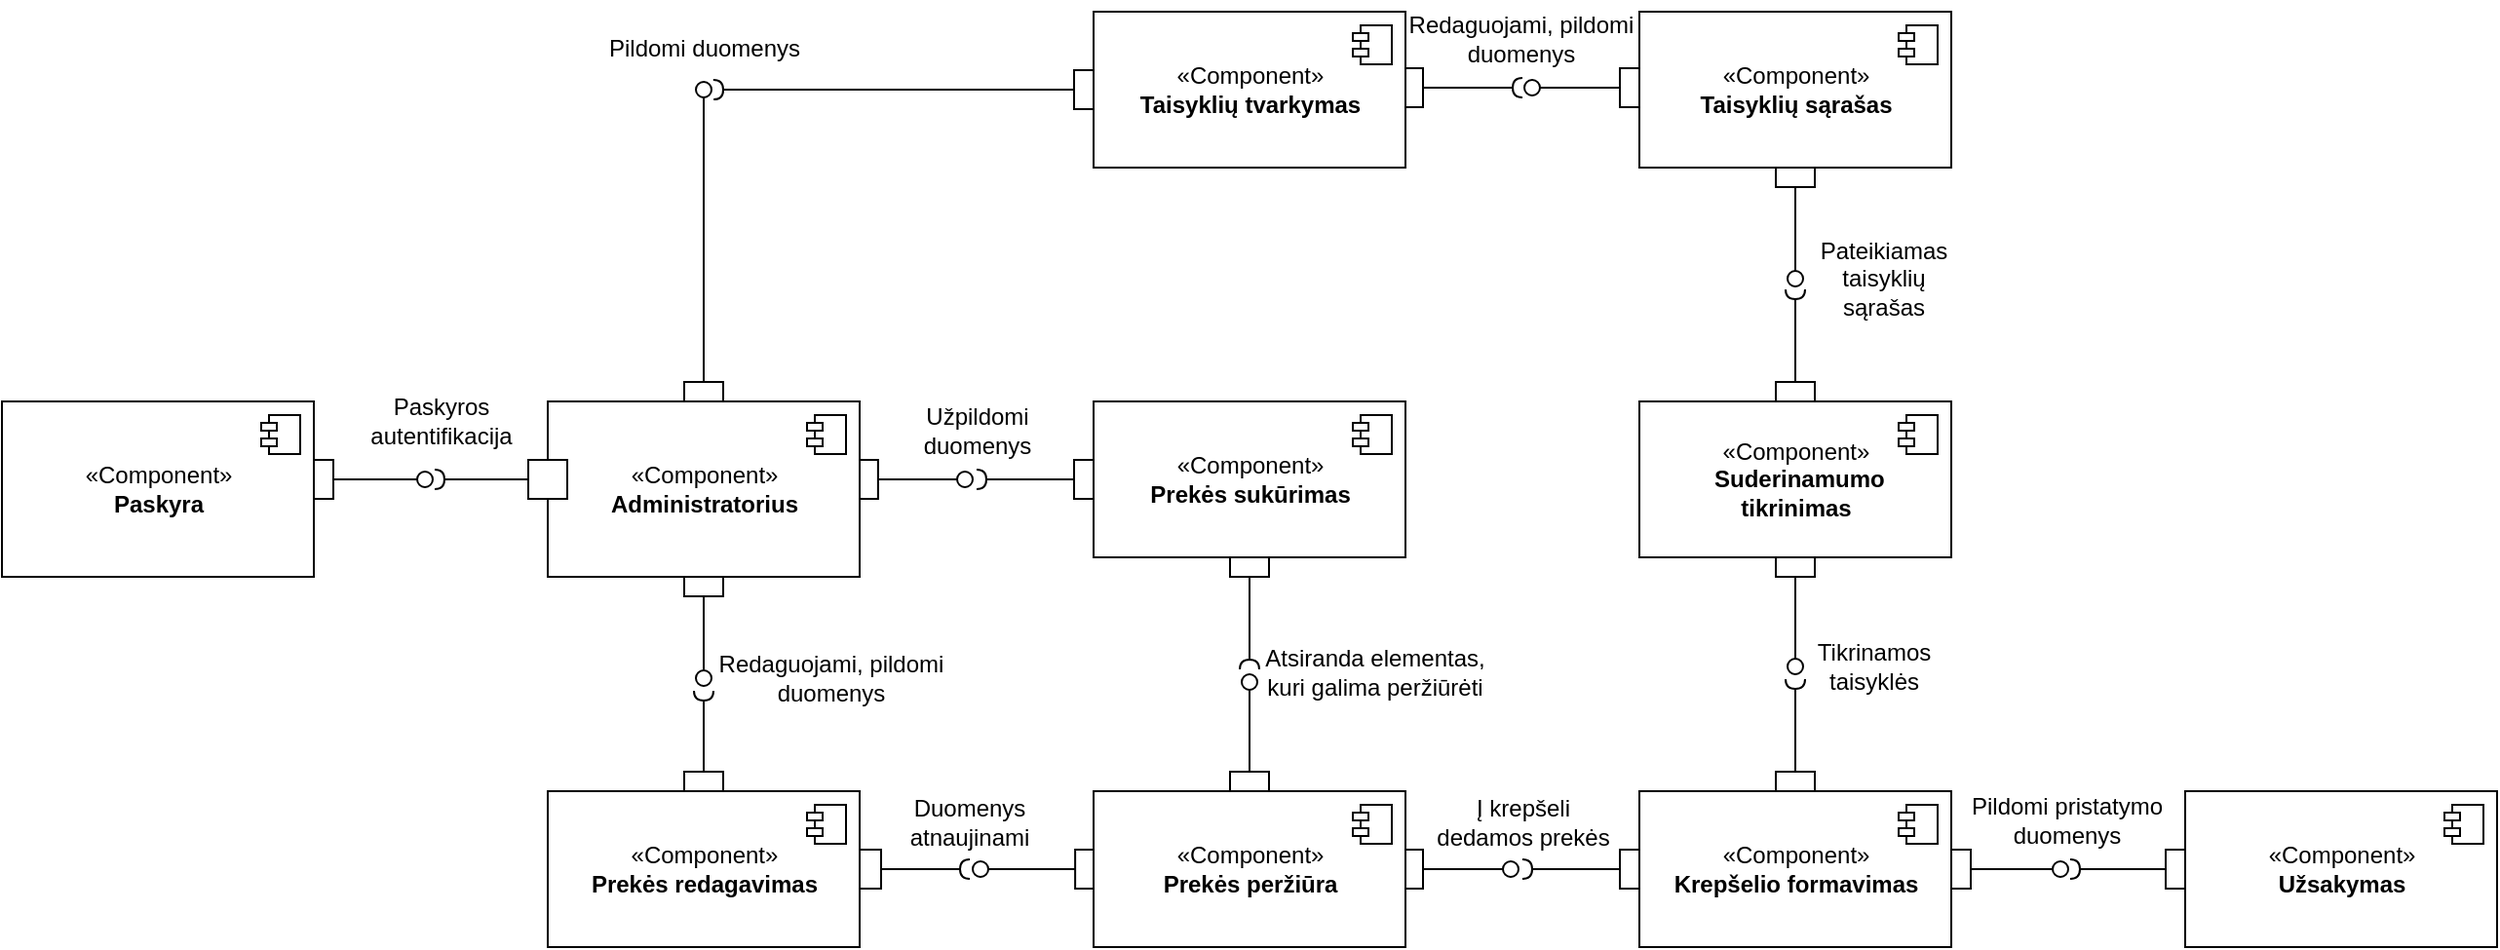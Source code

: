 <mxfile>
    <diagram id="wqwWpXEHJyhSglY_Wc5V" name="Page-1">
        <mxGraphModel dx="1243" dy="1406" grid="1" gridSize="10" guides="1" tooltips="1" connect="1" arrows="1" fold="1" page="1" pageScale="1" pageWidth="850" pageHeight="1100" math="0" shadow="0">
            <root>
                <mxCell id="0"/>
                <mxCell id="1" parent="0"/>
                <mxCell id="166" value="" style="html=1;rounded=0;strokeWidth=1;" vertex="1" parent="1">
                    <mxGeometry x="-170" y="-530" width="20" height="20" as="geometry"/>
                </mxCell>
                <mxCell id="147" value="" style="html=1;rounded=0;strokeWidth=1;" vertex="1" parent="1">
                    <mxGeometry x="590" y="-690" width="20" height="20" as="geometry"/>
                </mxCell>
                <mxCell id="150" value="" style="html=1;rounded=0;strokeWidth=1;" vertex="1" parent="1">
                    <mxGeometry x="590" y="-570" width="20" height="20" as="geometry"/>
                </mxCell>
                <mxCell id="143" value="" style="html=1;rounded=0;strokeWidth=1;" vertex="1" parent="1">
                    <mxGeometry x="389" y="-731" width="20" height="20" as="geometry"/>
                </mxCell>
                <mxCell id="140" value="" style="html=1;rounded=0;strokeWidth=1;" vertex="1" parent="1">
                    <mxGeometry x="510" y="-731" width="21" height="20" as="geometry"/>
                </mxCell>
                <mxCell id="141" value="" style="endArrow=none;html=1;rounded=0;align=center;verticalAlign=top;endFill=0;labelBackgroundColor=none;endSize=2;strokeWidth=1;" edge="1" source="140" target="142" parent="1">
                    <mxGeometry relative="1" as="geometry"/>
                </mxCell>
                <mxCell id="142" value="" style="ellipse;html=1;fontSize=11;align=center;fillColor=none;points=[];aspect=fixed;resizable=0;verticalAlign=bottom;labelPosition=center;verticalLabelPosition=top;flipH=1;strokeWidth=1;" vertex="1" parent="1">
                    <mxGeometry x="461" y="-725" width="8" height="8" as="geometry"/>
                </mxCell>
                <mxCell id="134" value="" style="html=1;rounded=0;strokeWidth=1;" vertex="1" parent="1">
                    <mxGeometry x="230" y="-730" width="30" height="20" as="geometry"/>
                </mxCell>
                <mxCell id="130" value="" style="html=1;rounded=0;strokeWidth=1;" vertex="1" parent="1">
                    <mxGeometry x="30" y="-570" width="20" height="25" as="geometry"/>
                </mxCell>
                <mxCell id="123" value="" style="html=1;rounded=0;strokeWidth=1;" vertex="1" parent="1">
                    <mxGeometry x="590" y="-370" width="20" height="20" as="geometry"/>
                </mxCell>
                <mxCell id="120" value="" style="html=1;rounded=0;strokeWidth=1;" vertex="1" parent="1">
                    <mxGeometry x="590" y="-490" width="20" height="20" as="geometry"/>
                </mxCell>
                <mxCell id="115" value="" style="html=1;rounded=0;strokeWidth=1;" vertex="1" parent="1">
                    <mxGeometry x="790" y="-330" width="20" height="20" as="geometry"/>
                </mxCell>
                <mxCell id="112" value="" style="html=1;rounded=0;strokeWidth=1;" vertex="1" parent="1">
                    <mxGeometry x="670" y="-330" width="20" height="20" as="geometry"/>
                </mxCell>
                <mxCell id="107" value="" style="html=1;rounded=0;strokeWidth=1;" vertex="1" parent="1">
                    <mxGeometry x="510" y="-330" width="20" height="20" as="geometry"/>
                </mxCell>
                <mxCell id="77" value="" style="html=1;rounded=0;strokeWidth=1;" vertex="1" parent="1">
                    <mxGeometry x="310" y="-370" width="20" height="20" as="geometry"/>
                </mxCell>
                <mxCell id="102" value="" style="html=1;rounded=0;strokeWidth=1;" vertex="1" parent="1">
                    <mxGeometry x="111" y="-330" width="20" height="20" as="geometry"/>
                </mxCell>
                <mxCell id="93" value="" style="html=1;rounded=0;strokeWidth=1;" vertex="1" parent="1">
                    <mxGeometry x="230.56" y="-330" width="19.44" height="20" as="geometry"/>
                </mxCell>
                <mxCell id="96" value="" style="html=1;rounded=0;strokeWidth=1;" vertex="1" parent="1">
                    <mxGeometry x="30" y="-480" width="20" height="20" as="geometry"/>
                </mxCell>
                <mxCell id="99" value="" style="html=1;rounded=0;strokeWidth=1;" vertex="1" parent="1">
                    <mxGeometry x="30" y="-370" width="20" height="20" as="geometry"/>
                </mxCell>
                <mxCell id="88" value="" style="html=1;rounded=0;strokeWidth=1;" vertex="1" parent="1">
                    <mxGeometry x="230" y="-530" width="20" height="20" as="geometry"/>
                </mxCell>
                <mxCell id="85" value="" style="html=1;rounded=0;strokeWidth=1;" vertex="1" parent="1">
                    <mxGeometry x="109.44" y="-530" width="20" height="20" as="geometry"/>
                </mxCell>
                <mxCell id="80" value="" style="html=1;rounded=0;strokeWidth=1;" vertex="1" parent="1">
                    <mxGeometry x="310" y="-490" width="20" height="20" as="geometry"/>
                </mxCell>
                <mxCell id="68" value="" style="html=1;rounded=0;strokeWidth=1;" vertex="1" parent="1">
                    <mxGeometry x="389" y="-330" width="20" height="20" as="geometry"/>
                </mxCell>
                <mxCell id="69" value="" style="endArrow=none;html=1;rounded=0;align=center;verticalAlign=top;endFill=0;labelBackgroundColor=none;endSize=2;strokeWidth=1;" edge="1" source="68" target="70" parent="1">
                    <mxGeometry relative="1" as="geometry"/>
                </mxCell>
                <mxCell id="70" value="" style="ellipse;html=1;fontSize=11;align=center;fillColor=none;points=[];aspect=fixed;resizable=0;verticalAlign=bottom;labelPosition=center;verticalLabelPosition=top;flipH=1;strokeWidth=1;" vertex="1" parent="1">
                    <mxGeometry x="450" y="-324" width="8" height="8" as="geometry"/>
                </mxCell>
                <mxCell id="71" value="«Component»&lt;br&gt;&lt;b&gt;Prekės peržiūra&lt;/b&gt;" style="html=1;dropTarget=0;rounded=0;" vertex="1" parent="1">
                    <mxGeometry x="240" y="-360" width="160" height="80" as="geometry"/>
                </mxCell>
                <mxCell id="72" value="" style="shape=module;jettyWidth=8;jettyHeight=4;rounded=0;" vertex="1" parent="71">
                    <mxGeometry x="1" width="20" height="20" relative="1" as="geometry">
                        <mxPoint x="-27" y="7" as="offset"/>
                    </mxGeometry>
                </mxCell>
                <mxCell id="75" value="«Component»&lt;br&gt;&lt;b&gt;Prekės sukūrimas&lt;/b&gt;" style="html=1;dropTarget=0;strokeWidth=1;" vertex="1" parent="1">
                    <mxGeometry x="240" y="-560" width="160" height="80" as="geometry"/>
                </mxCell>
                <mxCell id="76" value="" style="shape=module;jettyWidth=8;jettyHeight=4;strokeWidth=1;" vertex="1" parent="75">
                    <mxGeometry x="1" width="20" height="20" relative="1" as="geometry">
                        <mxPoint x="-27" y="7" as="offset"/>
                    </mxGeometry>
                </mxCell>
                <mxCell id="78" value="" style="endArrow=none;html=1;rounded=0;align=center;verticalAlign=top;endFill=0;labelBackgroundColor=none;endSize=2;strokeWidth=1;" edge="1" source="77" target="79" parent="1">
                    <mxGeometry relative="1" as="geometry"/>
                </mxCell>
                <mxCell id="79" value="" style="ellipse;html=1;fontSize=11;align=center;fillColor=none;points=[];aspect=fixed;resizable=0;verticalAlign=bottom;labelPosition=center;verticalLabelPosition=top;flipH=1;strokeWidth=1;" vertex="1" parent="1">
                    <mxGeometry x="316" y="-420" width="8" height="8" as="geometry"/>
                </mxCell>
                <mxCell id="81" value="" style="endArrow=none;html=1;rounded=0;align=center;verticalAlign=top;endFill=0;labelBackgroundColor=none;endSize=2;strokeWidth=1;" edge="1" source="80" target="82" parent="1">
                    <mxGeometry relative="1" as="geometry"/>
                </mxCell>
                <mxCell id="82" value="" style="shape=requiredInterface;html=1;fontSize=11;align=center;fillColor=none;points=[];aspect=fixed;resizable=0;verticalAlign=bottom;labelPosition=center;verticalLabelPosition=top;flipH=1;strokeWidth=1;rotation=90;" vertex="1" parent="1">
                    <mxGeometry x="317.5" y="-430" width="5" height="10" as="geometry"/>
                </mxCell>
                <mxCell id="83" value="«Component»&lt;br&gt;&lt;b&gt;Administratorius&lt;/b&gt;" style="html=1;dropTarget=0;strokeWidth=1;" vertex="1" parent="1">
                    <mxGeometry x="-40" y="-560" width="160" height="90" as="geometry"/>
                </mxCell>
                <mxCell id="84" value="" style="shape=module;jettyWidth=8;jettyHeight=4;strokeWidth=1;" vertex="1" parent="83">
                    <mxGeometry x="1" width="20" height="20" relative="1" as="geometry">
                        <mxPoint x="-27" y="7" as="offset"/>
                    </mxGeometry>
                </mxCell>
                <mxCell id="86" value="" style="endArrow=none;html=1;rounded=0;align=center;verticalAlign=top;endFill=0;labelBackgroundColor=none;endSize=2;strokeWidth=1;exitX=1;exitY=0.5;exitDx=0;exitDy=0;" edge="1" source="85" target="87" parent="1">
                    <mxGeometry relative="1" as="geometry">
                        <mxPoint x="230" y="-520" as="sourcePoint"/>
                    </mxGeometry>
                </mxCell>
                <mxCell id="87" value="" style="ellipse;html=1;fontSize=11;align=center;fillColor=none;points=[];aspect=fixed;resizable=0;verticalAlign=bottom;labelPosition=center;verticalLabelPosition=top;flipH=1;strokeWidth=1;" vertex="1" parent="1">
                    <mxGeometry x="170" y="-524" width="8" height="8" as="geometry"/>
                </mxCell>
                <mxCell id="89" value="" style="endArrow=none;html=1;rounded=0;align=center;verticalAlign=top;endFill=0;labelBackgroundColor=none;endSize=2;strokeWidth=1;" edge="1" target="90" parent="1">
                    <mxGeometry relative="1" as="geometry">
                        <mxPoint x="230" y="-520" as="sourcePoint"/>
                    </mxGeometry>
                </mxCell>
                <mxCell id="90" value="" style="shape=requiredInterface;html=1;fontSize=11;align=center;fillColor=none;points=[];aspect=fixed;resizable=0;verticalAlign=bottom;labelPosition=center;verticalLabelPosition=top;flipH=1;strokeWidth=1;rotation=-180;" vertex="1" parent="1">
                    <mxGeometry x="180" y="-525" width="5" height="10" as="geometry"/>
                </mxCell>
                <mxCell id="91" value="«Component»&lt;br&gt;&lt;b&gt;Prekės redagavimas&lt;/b&gt;" style="html=1;dropTarget=0;rounded=0;" vertex="1" parent="1">
                    <mxGeometry x="-40" y="-360" width="160" height="80" as="geometry"/>
                </mxCell>
                <mxCell id="92" value="" style="shape=module;jettyWidth=8;jettyHeight=4;rounded=0;" vertex="1" parent="91">
                    <mxGeometry x="1" width="20" height="20" relative="1" as="geometry">
                        <mxPoint x="-27" y="7" as="offset"/>
                    </mxGeometry>
                </mxCell>
                <mxCell id="94" value="" style="endArrow=none;html=1;rounded=0;align=center;verticalAlign=top;endFill=0;labelBackgroundColor=none;endSize=2;strokeWidth=1;" edge="1" source="93" target="95" parent="1">
                    <mxGeometry relative="1" as="geometry"/>
                </mxCell>
                <mxCell id="95" value="" style="ellipse;html=1;fontSize=11;align=center;fillColor=none;points=[];aspect=fixed;resizable=0;verticalAlign=bottom;labelPosition=center;verticalLabelPosition=top;flipH=1;strokeWidth=1;" vertex="1" parent="1">
                    <mxGeometry x="178" y="-324" width="8" height="8" as="geometry"/>
                </mxCell>
                <mxCell id="97" value="" style="endArrow=none;html=1;rounded=0;align=center;verticalAlign=top;endFill=0;labelBackgroundColor=none;endSize=2;strokeWidth=1;" edge="1" source="96" target="98" parent="1">
                    <mxGeometry relative="1" as="geometry"/>
                </mxCell>
                <mxCell id="98" value="" style="ellipse;html=1;fontSize=11;align=center;fillColor=none;points=[];aspect=fixed;resizable=0;verticalAlign=bottom;labelPosition=center;verticalLabelPosition=top;flipH=1;strokeWidth=1;" vertex="1" parent="1">
                    <mxGeometry x="36" y="-422" width="8" height="8" as="geometry"/>
                </mxCell>
                <mxCell id="100" value="" style="endArrow=none;html=1;rounded=0;align=center;verticalAlign=top;endFill=0;labelBackgroundColor=none;endSize=2;strokeWidth=1;" edge="1" source="99" target="101" parent="1">
                    <mxGeometry relative="1" as="geometry"/>
                </mxCell>
                <mxCell id="101" value="" style="shape=requiredInterface;html=1;fontSize=11;align=center;fillColor=none;points=[];aspect=fixed;resizable=0;verticalAlign=bottom;labelPosition=center;verticalLabelPosition=top;flipH=1;strokeWidth=1;rotation=-90;" vertex="1" parent="1">
                    <mxGeometry x="37.5" y="-414" width="5" height="10" as="geometry"/>
                </mxCell>
                <mxCell id="103" value="" style="endArrow=none;html=1;rounded=0;align=center;verticalAlign=top;endFill=0;labelBackgroundColor=none;endSize=2;strokeWidth=1;" edge="1" source="102" target="104" parent="1">
                    <mxGeometry relative="1" as="geometry"/>
                </mxCell>
                <mxCell id="104" value="" style="shape=requiredInterface;html=1;fontSize=11;align=center;fillColor=none;points=[];aspect=fixed;resizable=0;verticalAlign=bottom;labelPosition=center;verticalLabelPosition=top;flipH=1;strokeWidth=1;rotation=0;" vertex="1" parent="1">
                    <mxGeometry x="171.5" y="-325" width="5" height="10" as="geometry"/>
                </mxCell>
                <mxCell id="105" value="«Component»&lt;br&gt;&lt;b&gt;Krepšelio formavimas&lt;/b&gt;" style="html=1;dropTarget=0;rounded=0;" vertex="1" parent="1">
                    <mxGeometry x="520" y="-360" width="160" height="80" as="geometry"/>
                </mxCell>
                <mxCell id="106" value="" style="shape=module;jettyWidth=8;jettyHeight=4;rounded=0;" vertex="1" parent="105">
                    <mxGeometry x="1" width="20" height="20" relative="1" as="geometry">
                        <mxPoint x="-27" y="7" as="offset"/>
                    </mxGeometry>
                </mxCell>
                <mxCell id="108" value="" style="endArrow=none;html=1;rounded=0;align=center;verticalAlign=top;endFill=0;labelBackgroundColor=none;endSize=2;strokeWidth=1;" edge="1" target="109" parent="1">
                    <mxGeometry relative="1" as="geometry">
                        <mxPoint x="510" y="-320" as="sourcePoint"/>
                    </mxGeometry>
                </mxCell>
                <mxCell id="109" value="" style="shape=requiredInterface;html=1;fontSize=11;align=center;fillColor=none;points=[];aspect=fixed;resizable=0;verticalAlign=bottom;labelPosition=center;verticalLabelPosition=top;flipH=1;strokeWidth=1;rotation=-180;" vertex="1" parent="1">
                    <mxGeometry x="460" y="-325" width="5" height="10" as="geometry"/>
                </mxCell>
                <mxCell id="110" value="«Component»&lt;br&gt;&lt;b&gt;Užsakymas&lt;/b&gt;" style="html=1;dropTarget=0;rounded=0;" vertex="1" parent="1">
                    <mxGeometry x="800" y="-360" width="160" height="80" as="geometry"/>
                </mxCell>
                <mxCell id="111" value="" style="shape=module;jettyWidth=8;jettyHeight=4;rounded=0;" vertex="1" parent="110">
                    <mxGeometry x="1" width="20" height="20" relative="1" as="geometry">
                        <mxPoint x="-27" y="7" as="offset"/>
                    </mxGeometry>
                </mxCell>
                <mxCell id="113" value="" style="endArrow=none;html=1;rounded=0;align=center;verticalAlign=top;endFill=0;labelBackgroundColor=none;endSize=2;strokeWidth=1;" edge="1" source="112" target="114" parent="1">
                    <mxGeometry relative="1" as="geometry"/>
                </mxCell>
                <mxCell id="114" value="" style="ellipse;html=1;fontSize=11;align=center;fillColor=none;points=[];aspect=fixed;resizable=0;verticalAlign=bottom;labelPosition=center;verticalLabelPosition=top;flipH=1;strokeWidth=1;" vertex="1" parent="1">
                    <mxGeometry x="732" y="-324" width="8" height="8" as="geometry"/>
                </mxCell>
                <mxCell id="116" value="" style="endArrow=none;html=1;rounded=0;align=center;verticalAlign=top;endFill=0;labelBackgroundColor=none;endSize=2;strokeWidth=1;" edge="1" source="115" target="117" parent="1">
                    <mxGeometry relative="1" as="geometry"/>
                </mxCell>
                <mxCell id="117" value="" style="shape=requiredInterface;html=1;fontSize=11;align=center;fillColor=none;points=[];aspect=fixed;resizable=0;verticalAlign=bottom;labelPosition=center;verticalLabelPosition=top;flipH=1;strokeWidth=1;rotation=-180;" vertex="1" parent="1">
                    <mxGeometry x="741" y="-325" width="5" height="10" as="geometry"/>
                </mxCell>
                <mxCell id="118" value="«Component»&lt;br&gt;&lt;b&gt;&amp;nbsp;Suderinamumo &lt;br&gt;tikrinimas&lt;/b&gt;" style="html=1;dropTarget=0;rounded=0;" vertex="1" parent="1">
                    <mxGeometry x="520" y="-560" width="160" height="80" as="geometry"/>
                </mxCell>
                <mxCell id="119" value="" style="shape=module;jettyWidth=8;jettyHeight=4;rounded=0;" vertex="1" parent="118">
                    <mxGeometry x="1" width="20" height="20" relative="1" as="geometry">
                        <mxPoint x="-27" y="7" as="offset"/>
                    </mxGeometry>
                </mxCell>
                <mxCell id="121" value="" style="endArrow=none;html=1;rounded=0;align=center;verticalAlign=top;endFill=0;labelBackgroundColor=none;endSize=2;strokeWidth=1;" edge="1" source="120" target="122" parent="1">
                    <mxGeometry relative="1" as="geometry"/>
                </mxCell>
                <mxCell id="122" value="" style="ellipse;html=1;fontSize=11;align=center;fillColor=none;points=[];aspect=fixed;resizable=0;verticalAlign=bottom;labelPosition=center;verticalLabelPosition=top;flipH=1;strokeWidth=1;" vertex="1" parent="1">
                    <mxGeometry x="596" y="-428" width="8" height="8" as="geometry"/>
                </mxCell>
                <mxCell id="124" value="" style="endArrow=none;html=1;rounded=0;align=center;verticalAlign=top;endFill=0;labelBackgroundColor=none;endSize=2;strokeWidth=1;" edge="1" source="123" target="125" parent="1">
                    <mxGeometry relative="1" as="geometry"/>
                </mxCell>
                <mxCell id="125" value="" style="shape=requiredInterface;html=1;fontSize=11;align=center;fillColor=none;points=[];aspect=fixed;resizable=0;verticalAlign=bottom;labelPosition=center;verticalLabelPosition=top;flipH=1;strokeWidth=1;rotation=-90;" vertex="1" parent="1">
                    <mxGeometry x="597.5" y="-420" width="5" height="10" as="geometry"/>
                </mxCell>
                <mxCell id="126" value="«Component»&lt;br&gt;&lt;b&gt;Taisyklių sąrašas&lt;/b&gt;" style="html=1;dropTarget=0;strokeWidth=1;" vertex="1" parent="1">
                    <mxGeometry x="520" y="-760" width="160" height="80" as="geometry"/>
                </mxCell>
                <mxCell id="127" value="" style="shape=module;jettyWidth=8;jettyHeight=4;strokeWidth=1;" vertex="1" parent="126">
                    <mxGeometry x="1" width="20" height="20" relative="1" as="geometry">
                        <mxPoint x="-27" y="7" as="offset"/>
                    </mxGeometry>
                </mxCell>
                <mxCell id="128" value="«Component»&lt;br&gt;&lt;b&gt;Taisyklių tvarkymas&lt;/b&gt;" style="html=1;dropTarget=0;strokeWidth=1;" vertex="1" parent="1">
                    <mxGeometry x="240" y="-760" width="160" height="80" as="geometry"/>
                </mxCell>
                <mxCell id="129" value="" style="shape=module;jettyWidth=8;jettyHeight=4;strokeWidth=1;" vertex="1" parent="128">
                    <mxGeometry x="1" width="20" height="20" relative="1" as="geometry">
                        <mxPoint x="-27" y="7" as="offset"/>
                    </mxGeometry>
                </mxCell>
                <mxCell id="131" value="" style="endArrow=none;html=1;rounded=0;align=center;verticalAlign=top;endFill=0;labelBackgroundColor=none;endSize=2;strokeWidth=1;" edge="1" source="130" target="132" parent="1">
                    <mxGeometry relative="1" as="geometry"/>
                </mxCell>
                <mxCell id="132" value="" style="ellipse;html=1;fontSize=11;align=center;fillColor=none;points=[];aspect=fixed;resizable=0;verticalAlign=bottom;labelPosition=center;verticalLabelPosition=top;flipH=1;strokeWidth=1;" vertex="1" parent="1">
                    <mxGeometry x="36" y="-724" width="8" height="8" as="geometry"/>
                </mxCell>
                <mxCell id="135" value="" style="endArrow=none;html=1;rounded=0;align=center;verticalAlign=top;endFill=0;labelBackgroundColor=none;endSize=2;strokeWidth=1;" edge="1" source="134" target="136" parent="1">
                    <mxGeometry relative="1" as="geometry"/>
                </mxCell>
                <mxCell id="136" value="" style="shape=requiredInterface;html=1;fontSize=11;align=center;fillColor=none;points=[];aspect=fixed;resizable=0;verticalAlign=bottom;labelPosition=center;verticalLabelPosition=top;flipH=1;strokeWidth=1;rotation=-181;" vertex="1" parent="1">
                    <mxGeometry x="45" y="-725" width="5" height="10" as="geometry"/>
                </mxCell>
                <mxCell id="144" value="" style="endArrow=none;html=1;rounded=0;align=center;verticalAlign=top;endFill=0;labelBackgroundColor=none;endSize=2;strokeWidth=1;" edge="1" source="143" target="145" parent="1">
                    <mxGeometry relative="1" as="geometry"/>
                </mxCell>
                <mxCell id="145" value="" style="shape=requiredInterface;html=1;fontSize=11;align=center;fillColor=none;points=[];aspect=fixed;resizable=0;verticalAlign=bottom;labelPosition=center;verticalLabelPosition=top;flipH=1;strokeWidth=1;" vertex="1" parent="1">
                    <mxGeometry x="455" y="-726" width="5" height="10" as="geometry"/>
                </mxCell>
                <mxCell id="148" value="" style="endArrow=none;html=1;rounded=0;align=center;verticalAlign=top;endFill=0;labelBackgroundColor=none;endSize=2;strokeWidth=1;" edge="1" source="147" target="149" parent="1">
                    <mxGeometry relative="1" as="geometry"/>
                </mxCell>
                <mxCell id="149" value="" style="ellipse;html=1;fontSize=11;align=center;fillColor=none;points=[];aspect=fixed;resizable=0;verticalAlign=bottom;labelPosition=center;verticalLabelPosition=top;flipH=1;strokeWidth=1;" vertex="1" parent="1">
                    <mxGeometry x="596" y="-627" width="8" height="8" as="geometry"/>
                </mxCell>
                <mxCell id="151" value="" style="endArrow=none;html=1;rounded=0;align=center;verticalAlign=top;endFill=0;labelBackgroundColor=none;endSize=2;strokeWidth=1;" edge="1" source="150" target="152" parent="1">
                    <mxGeometry relative="1" as="geometry"/>
                </mxCell>
                <mxCell id="152" value="" style="shape=requiredInterface;html=1;fontSize=11;align=center;fillColor=none;points=[];aspect=fixed;resizable=0;verticalAlign=bottom;labelPosition=center;verticalLabelPosition=top;flipH=1;strokeWidth=1;rotation=-90;" vertex="1" parent="1">
                    <mxGeometry x="597.5" y="-620" width="5" height="10" as="geometry"/>
                </mxCell>
                <mxCell id="153" value="Užpildomi &lt;br&gt;duomenys" style="text;html=1;align=center;verticalAlign=middle;resizable=0;points=[];autosize=1;strokeColor=none;fillColor=none;" vertex="1" parent="1">
                    <mxGeometry x="140" y="-565" width="80" height="40" as="geometry"/>
                </mxCell>
                <mxCell id="154" value="Atsiranda elementas,&lt;br&gt;kuri galima peržiūrėti" style="text;html=1;align=center;verticalAlign=middle;resizable=0;points=[];autosize=1;strokeColor=none;fillColor=none;" vertex="1" parent="1">
                    <mxGeometry x="314" y="-441" width="140" height="40" as="geometry"/>
                </mxCell>
                <mxCell id="155" value="Duomenys&lt;br&gt;atnaujinami" style="text;html=1;align=center;verticalAlign=middle;resizable=0;points=[];autosize=1;strokeColor=none;fillColor=none;" vertex="1" parent="1">
                    <mxGeometry x="136" y="-364" width="80" height="40" as="geometry"/>
                </mxCell>
                <mxCell id="156" value="Redaguojami, pildomi &lt;br&gt;duomenys" style="text;html=1;align=center;verticalAlign=middle;resizable=0;points=[];autosize=1;strokeColor=none;fillColor=none;" vertex="1" parent="1">
                    <mxGeometry x="35" y="-438" width="140" height="40" as="geometry"/>
                </mxCell>
                <mxCell id="157" value="Pildomi duomenys" style="text;html=1;align=center;verticalAlign=middle;resizable=0;points=[];autosize=1;strokeColor=none;fillColor=none;" vertex="1" parent="1">
                    <mxGeometry x="-20" y="-756" width="120" height="30" as="geometry"/>
                </mxCell>
                <mxCell id="158" value="Redaguojami, pildomi &lt;br&gt;duomenys" style="text;html=1;align=center;verticalAlign=middle;resizable=0;points=[];autosize=1;strokeColor=none;fillColor=none;" vertex="1" parent="1">
                    <mxGeometry x="388.5" y="-766" width="140" height="40" as="geometry"/>
                </mxCell>
                <mxCell id="160" value="Pateikiamas&lt;br&gt;taisyklių&lt;br&gt;sąrašas" style="text;html=1;align=center;verticalAlign=middle;resizable=0;points=[];autosize=1;strokeColor=none;fillColor=none;" vertex="1" parent="1">
                    <mxGeometry x="600" y="-653" width="90" height="60" as="geometry"/>
                </mxCell>
                <mxCell id="161" value="Tikrinamos &lt;br&gt;taisyklės" style="text;html=1;align=center;verticalAlign=middle;resizable=0;points=[];autosize=1;strokeColor=none;fillColor=none;" vertex="1" parent="1">
                    <mxGeometry x="600" y="-444" width="80" height="40" as="geometry"/>
                </mxCell>
                <mxCell id="162" value="Į krepšeli &lt;br&gt;dedamos prekės" style="text;html=1;align=center;verticalAlign=middle;resizable=0;points=[];autosize=1;strokeColor=none;fillColor=none;" vertex="1" parent="1">
                    <mxGeometry x="405" y="-364" width="110" height="40" as="geometry"/>
                </mxCell>
                <mxCell id="163" value="Pildomi pristatymo &lt;br&gt;duomenys" style="text;html=1;align=center;verticalAlign=middle;resizable=0;points=[];autosize=1;strokeColor=none;fillColor=none;" vertex="1" parent="1">
                    <mxGeometry x="679" y="-365" width="120" height="40" as="geometry"/>
                </mxCell>
                <mxCell id="164" value="«Component»&lt;br&gt;&lt;b&gt;Paskyra&lt;/b&gt;" style="html=1;dropTarget=0;strokeWidth=1;" vertex="1" parent="1">
                    <mxGeometry x="-320" y="-560" width="160" height="90" as="geometry"/>
                </mxCell>
                <mxCell id="165" value="" style="shape=module;jettyWidth=8;jettyHeight=4;strokeWidth=1;" vertex="1" parent="164">
                    <mxGeometry x="1" width="20" height="20" relative="1" as="geometry">
                        <mxPoint x="-27" y="7" as="offset"/>
                    </mxGeometry>
                </mxCell>
                <mxCell id="167" value="" style="endArrow=none;html=1;rounded=0;align=center;verticalAlign=top;endFill=0;labelBackgroundColor=none;endSize=2;strokeWidth=1;" edge="1" source="166" target="168" parent="1">
                    <mxGeometry relative="1" as="geometry"/>
                </mxCell>
                <mxCell id="168" value="" style="ellipse;html=1;fontSize=11;align=center;fillColor=none;points=[];aspect=fixed;resizable=0;verticalAlign=bottom;labelPosition=center;verticalLabelPosition=top;flipH=1;strokeWidth=1;" vertex="1" parent="1">
                    <mxGeometry x="-107" y="-524" width="8" height="8" as="geometry"/>
                </mxCell>
                <mxCell id="169" value="" style="html=1;rounded=0;strokeWidth=1;" vertex="1" parent="1">
                    <mxGeometry x="-50" y="-530" width="20" height="20" as="geometry"/>
                </mxCell>
                <mxCell id="170" value="" style="endArrow=none;html=1;rounded=0;align=center;verticalAlign=top;endFill=0;labelBackgroundColor=none;endSize=2;strokeWidth=1;" edge="1" source="169" target="171" parent="1">
                    <mxGeometry relative="1" as="geometry"/>
                </mxCell>
                <mxCell id="171" value="" style="shape=requiredInterface;html=1;fontSize=11;align=center;fillColor=none;points=[];aspect=fixed;resizable=0;verticalAlign=bottom;labelPosition=center;verticalLabelPosition=top;flipH=1;strokeWidth=1;rotation=-180;" vertex="1" parent="1">
                    <mxGeometry x="-98" y="-525" width="5" height="10" as="geometry"/>
                </mxCell>
                <mxCell id="173" value="Paskyros&lt;br&gt;autentifikacija" style="text;html=1;align=center;verticalAlign=middle;resizable=0;points=[];autosize=1;strokeColor=none;fillColor=none;" vertex="1" parent="1">
                    <mxGeometry x="-145.5" y="-570" width="100" height="40" as="geometry"/>
                </mxCell>
            </root>
        </mxGraphModel>
    </diagram>
</mxfile>